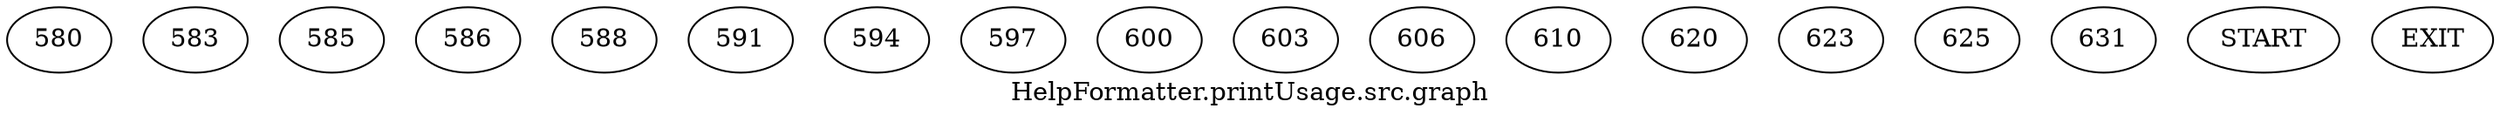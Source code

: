 /* --------------------------------------------------- */
/* Generated by Dr. Garbage Control Flow Graph Factory */
/* http://www.drgarbage.com                            */
/* Version: 4.5.0.201508311741                         */
/* Retrieved on: 2019-12-20 10:34:30.210               */
/* --------------------------------------------------- */
digraph "HelpFormatter.printUsage.src.graph" {
 graph [label="HelpFormatter.printUsage.src.graph"];
 2 [label="580" ]
 3 [label="583" ]
 4 [label="585" ]
 5 [label="586" ]
 6 [label="588" ]
 7 [label="591" ]
 8 [label="594" ]
 9 [label="597" ]
 10 [label="600" ]
 11 [label="603" ]
 12 [label="606" ]
 13 [label="610" ]
 15 [label="620" ]
 16 [label="623" ]
 17 [label="625" ]
 18 [label="631" ]
 20 [label="START" ]
 21 [label="EXIT" ]
 20  2
 2  3
 3  4
 4  5
 5  6
 5  7
 6  7
 16  7
 17  7
 7  8
 8  9
 9  10
 10  11
 11  12
 12  13
 13  16
 10  15
 11  16
 15  16
 16  17
 7  18
 18  21
}
